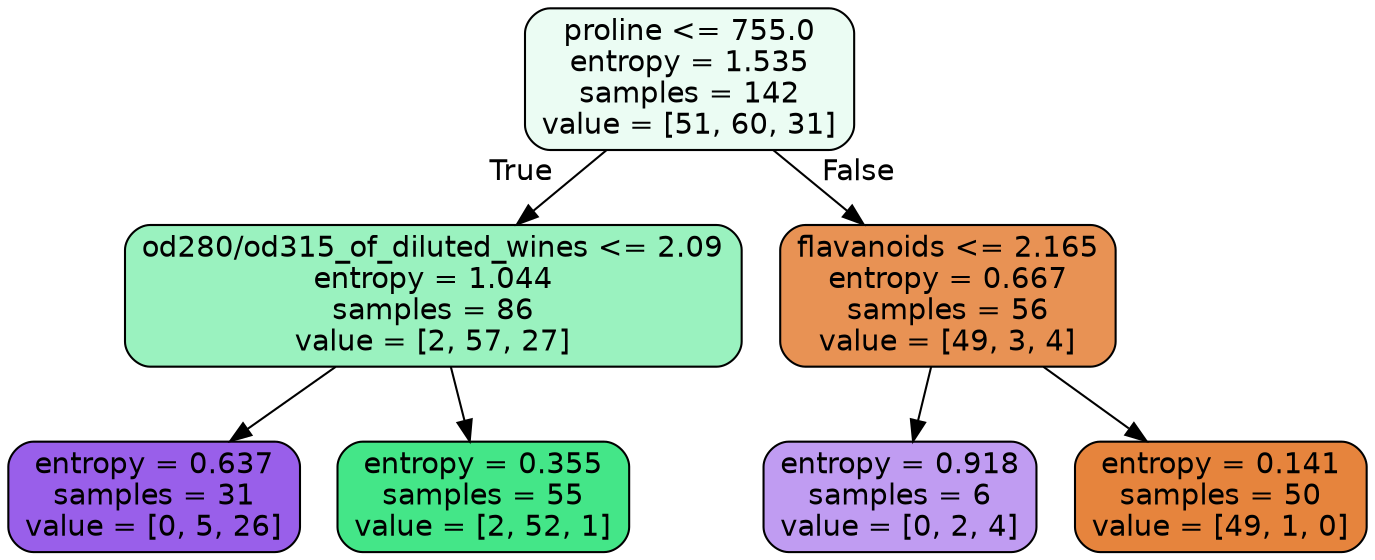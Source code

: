 digraph Tree {
node [shape=box, style="filled, rounded", color="black", fontname=helvetica] ;
edge [fontname=helvetica] ;
0 [label="proline <= 755.0\nentropy = 1.535\nsamples = 142\nvalue = [51, 60, 31]", fillcolor="#ebfcf3"] ;
1 [label="od280/od315_of_diluted_wines <= 2.09\nentropy = 1.044\nsamples = 86\nvalue = [2, 57, 27]", fillcolor="#9af2bf"] ;
0 -> 1 [labeldistance=2.5, labelangle=45, headlabel="True"] ;
2 [label="entropy = 0.637\nsamples = 31\nvalue = [0, 5, 26]", fillcolor="#995fea"] ;
1 -> 2 ;
3 [label="entropy = 0.355\nsamples = 55\nvalue = [2, 52, 1]", fillcolor="#44e688"] ;
1 -> 3 ;
4 [label="flavanoids <= 2.165\nentropy = 0.667\nsamples = 56\nvalue = [49, 3, 4]", fillcolor="#e89254"] ;
0 -> 4 [labeldistance=2.5, labelangle=-45, headlabel="False"] ;
5 [label="entropy = 0.918\nsamples = 6\nvalue = [0, 2, 4]", fillcolor="#c09cf2"] ;
4 -> 5 ;
6 [label="entropy = 0.141\nsamples = 50\nvalue = [49, 1, 0]", fillcolor="#e6843d"] ;
4 -> 6 ;
}